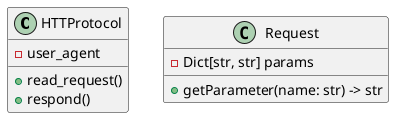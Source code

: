 @startuml Classes
skinparam shadowing false

class HTTProtocol {
 -user_agent
 +read_request()
 +respond()
}

class Request {
  -Dict[str, str] params
  +getParameter(name: str) -> str
}
@enduml